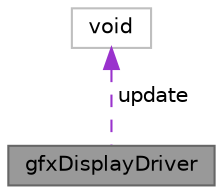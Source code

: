 digraph "gfxDisplayDriver"
{
 // INTERACTIVE_SVG=YES
 // LATEX_PDF_SIZE
  bgcolor="transparent";
  edge [fontname=Helvetica,fontsize=10,labelfontname=Helvetica,labelfontsize=10];
  node [fontname=Helvetica,fontsize=10,shape=box,height=0.2,width=0.4];
  Node1 [label="gfxDisplayDriver",height=0.2,width=0.4,color="gray40", fillcolor="grey60", style="filled", fontcolor="black",tooltip="This struct represents the display driver interface."];
  Node2 -> Node1 [dir="back",color="darkorchid3",style="dashed",label=" update" ];
  Node2 [label="void",height=0.2,width=0.4,color="grey75", fillcolor="white", style="filled",tooltip=" "];
}
